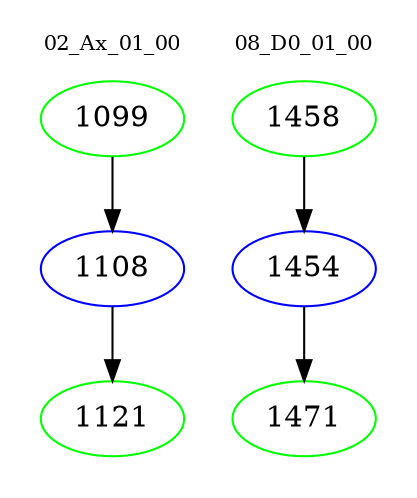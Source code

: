 digraph{
subgraph cluster_0 {
color = white
label = "02_Ax_01_00";
fontsize=10;
T0_1099 [label="1099", color="green"]
T0_1099 -> T0_1108 [color="black"]
T0_1108 [label="1108", color="blue"]
T0_1108 -> T0_1121 [color="black"]
T0_1121 [label="1121", color="green"]
}
subgraph cluster_1 {
color = white
label = "08_D0_01_00";
fontsize=10;
T1_1458 [label="1458", color="green"]
T1_1458 -> T1_1454 [color="black"]
T1_1454 [label="1454", color="blue"]
T1_1454 -> T1_1471 [color="black"]
T1_1471 [label="1471", color="green"]
}
}
